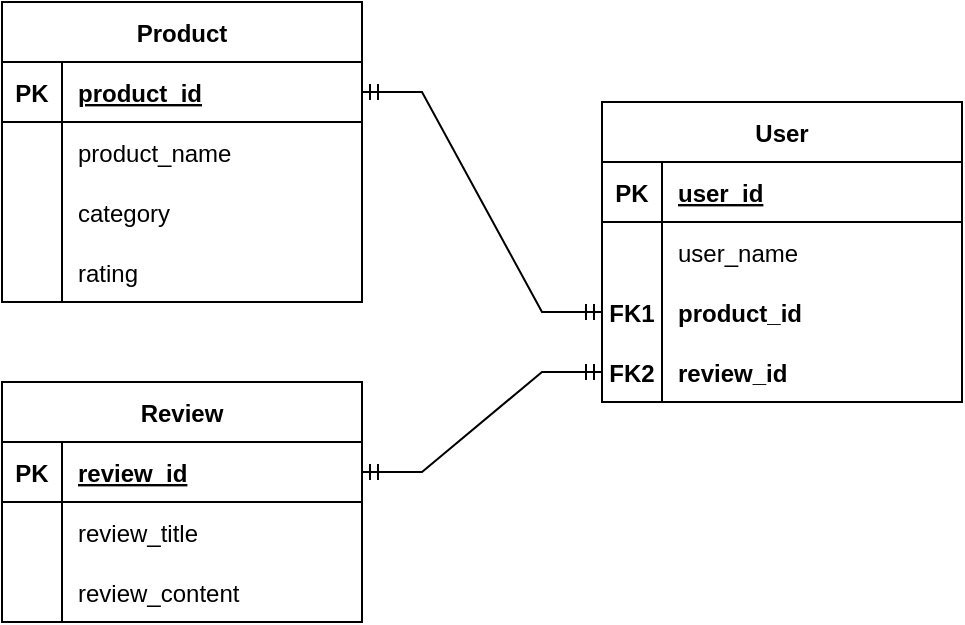 <mxfile version="20.8.13" type="device"><diagram name="Page-1" id="o_TaCHAUjR-t1vtI7QiZ"><mxGraphModel dx="1434" dy="777" grid="1" gridSize="10" guides="1" tooltips="1" connect="1" arrows="1" fold="1" page="1" pageScale="1" pageWidth="850" pageHeight="1100" math="0" shadow="0"><root><mxCell id="0"/><mxCell id="1" parent="0"/><mxCell id="rJeyGPDsGOXg-I_5WzbV-5" value="Product" style="shape=table;startSize=30;container=1;collapsible=1;childLayout=tableLayout;fixedRows=1;rowLines=0;fontStyle=1;align=center;resizeLast=1;" vertex="1" parent="1"><mxGeometry x="185" y="210" width="180" height="150" as="geometry"/></mxCell><mxCell id="rJeyGPDsGOXg-I_5WzbV-6" value="" style="shape=tableRow;horizontal=0;startSize=0;swimlaneHead=0;swimlaneBody=0;fillColor=none;collapsible=0;dropTarget=0;points=[[0,0.5],[1,0.5]];portConstraint=eastwest;top=0;left=0;right=0;bottom=1;" vertex="1" parent="rJeyGPDsGOXg-I_5WzbV-5"><mxGeometry y="30" width="180" height="30" as="geometry"/></mxCell><mxCell id="rJeyGPDsGOXg-I_5WzbV-7" value="PK" style="shape=partialRectangle;connectable=0;fillColor=none;top=0;left=0;bottom=0;right=0;fontStyle=1;overflow=hidden;" vertex="1" parent="rJeyGPDsGOXg-I_5WzbV-6"><mxGeometry width="30" height="30" as="geometry"><mxRectangle width="30" height="30" as="alternateBounds"/></mxGeometry></mxCell><mxCell id="rJeyGPDsGOXg-I_5WzbV-8" value="product_id" style="shape=partialRectangle;connectable=0;fillColor=none;top=0;left=0;bottom=0;right=0;align=left;spacingLeft=6;fontStyle=5;overflow=hidden;" vertex="1" parent="rJeyGPDsGOXg-I_5WzbV-6"><mxGeometry x="30" width="150" height="30" as="geometry"><mxRectangle width="150" height="30" as="alternateBounds"/></mxGeometry></mxCell><mxCell id="rJeyGPDsGOXg-I_5WzbV-9" value="" style="shape=tableRow;horizontal=0;startSize=0;swimlaneHead=0;swimlaneBody=0;fillColor=none;collapsible=0;dropTarget=0;points=[[0,0.5],[1,0.5]];portConstraint=eastwest;top=0;left=0;right=0;bottom=0;" vertex="1" parent="rJeyGPDsGOXg-I_5WzbV-5"><mxGeometry y="60" width="180" height="30" as="geometry"/></mxCell><mxCell id="rJeyGPDsGOXg-I_5WzbV-10" value="" style="shape=partialRectangle;connectable=0;fillColor=none;top=0;left=0;bottom=0;right=0;editable=1;overflow=hidden;" vertex="1" parent="rJeyGPDsGOXg-I_5WzbV-9"><mxGeometry width="30" height="30" as="geometry"><mxRectangle width="30" height="30" as="alternateBounds"/></mxGeometry></mxCell><mxCell id="rJeyGPDsGOXg-I_5WzbV-11" value="product_name" style="shape=partialRectangle;connectable=0;fillColor=none;top=0;left=0;bottom=0;right=0;align=left;spacingLeft=6;overflow=hidden;" vertex="1" parent="rJeyGPDsGOXg-I_5WzbV-9"><mxGeometry x="30" width="150" height="30" as="geometry"><mxRectangle width="150" height="30" as="alternateBounds"/></mxGeometry></mxCell><mxCell id="rJeyGPDsGOXg-I_5WzbV-12" value="" style="shape=tableRow;horizontal=0;startSize=0;swimlaneHead=0;swimlaneBody=0;fillColor=none;collapsible=0;dropTarget=0;points=[[0,0.5],[1,0.5]];portConstraint=eastwest;top=0;left=0;right=0;bottom=0;" vertex="1" parent="rJeyGPDsGOXg-I_5WzbV-5"><mxGeometry y="90" width="180" height="30" as="geometry"/></mxCell><mxCell id="rJeyGPDsGOXg-I_5WzbV-13" value="" style="shape=partialRectangle;connectable=0;fillColor=none;top=0;left=0;bottom=0;right=0;editable=1;overflow=hidden;" vertex="1" parent="rJeyGPDsGOXg-I_5WzbV-12"><mxGeometry width="30" height="30" as="geometry"><mxRectangle width="30" height="30" as="alternateBounds"/></mxGeometry></mxCell><mxCell id="rJeyGPDsGOXg-I_5WzbV-14" value="category" style="shape=partialRectangle;connectable=0;fillColor=none;top=0;left=0;bottom=0;right=0;align=left;spacingLeft=6;overflow=hidden;" vertex="1" parent="rJeyGPDsGOXg-I_5WzbV-12"><mxGeometry x="30" width="150" height="30" as="geometry"><mxRectangle width="150" height="30" as="alternateBounds"/></mxGeometry></mxCell><mxCell id="rJeyGPDsGOXg-I_5WzbV-15" value="" style="shape=tableRow;horizontal=0;startSize=0;swimlaneHead=0;swimlaneBody=0;fillColor=none;collapsible=0;dropTarget=0;points=[[0,0.5],[1,0.5]];portConstraint=eastwest;top=0;left=0;right=0;bottom=0;" vertex="1" parent="rJeyGPDsGOXg-I_5WzbV-5"><mxGeometry y="120" width="180" height="30" as="geometry"/></mxCell><mxCell id="rJeyGPDsGOXg-I_5WzbV-16" value="" style="shape=partialRectangle;connectable=0;fillColor=none;top=0;left=0;bottom=0;right=0;editable=1;overflow=hidden;" vertex="1" parent="rJeyGPDsGOXg-I_5WzbV-15"><mxGeometry width="30" height="30" as="geometry"><mxRectangle width="30" height="30" as="alternateBounds"/></mxGeometry></mxCell><mxCell id="rJeyGPDsGOXg-I_5WzbV-17" value="rating" style="shape=partialRectangle;connectable=0;fillColor=none;top=0;left=0;bottom=0;right=0;align=left;spacingLeft=6;overflow=hidden;" vertex="1" parent="rJeyGPDsGOXg-I_5WzbV-15"><mxGeometry x="30" width="150" height="30" as="geometry"><mxRectangle width="150" height="30" as="alternateBounds"/></mxGeometry></mxCell><mxCell id="rJeyGPDsGOXg-I_5WzbV-18" value="User" style="shape=table;startSize=30;container=1;collapsible=1;childLayout=tableLayout;fixedRows=1;rowLines=0;fontStyle=1;align=center;resizeLast=1;" vertex="1" parent="1"><mxGeometry x="485" y="260" width="180" height="150" as="geometry"/></mxCell><mxCell id="rJeyGPDsGOXg-I_5WzbV-19" value="" style="shape=tableRow;horizontal=0;startSize=0;swimlaneHead=0;swimlaneBody=0;fillColor=none;collapsible=0;dropTarget=0;points=[[0,0.5],[1,0.5]];portConstraint=eastwest;top=0;left=0;right=0;bottom=1;" vertex="1" parent="rJeyGPDsGOXg-I_5WzbV-18"><mxGeometry y="30" width="180" height="30" as="geometry"/></mxCell><mxCell id="rJeyGPDsGOXg-I_5WzbV-20" value="PK" style="shape=partialRectangle;connectable=0;fillColor=none;top=0;left=0;bottom=0;right=0;fontStyle=1;overflow=hidden;" vertex="1" parent="rJeyGPDsGOXg-I_5WzbV-19"><mxGeometry width="30" height="30" as="geometry"><mxRectangle width="30" height="30" as="alternateBounds"/></mxGeometry></mxCell><mxCell id="rJeyGPDsGOXg-I_5WzbV-21" value="user_id" style="shape=partialRectangle;connectable=0;fillColor=none;top=0;left=0;bottom=0;right=0;align=left;spacingLeft=6;fontStyle=5;overflow=hidden;" vertex="1" parent="rJeyGPDsGOXg-I_5WzbV-19"><mxGeometry x="30" width="150" height="30" as="geometry"><mxRectangle width="150" height="30" as="alternateBounds"/></mxGeometry></mxCell><mxCell id="rJeyGPDsGOXg-I_5WzbV-22" value="" style="shape=tableRow;horizontal=0;startSize=0;swimlaneHead=0;swimlaneBody=0;fillColor=none;collapsible=0;dropTarget=0;points=[[0,0.5],[1,0.5]];portConstraint=eastwest;top=0;left=0;right=0;bottom=0;" vertex="1" parent="rJeyGPDsGOXg-I_5WzbV-18"><mxGeometry y="60" width="180" height="30" as="geometry"/></mxCell><mxCell id="rJeyGPDsGOXg-I_5WzbV-23" value="" style="shape=partialRectangle;connectable=0;fillColor=none;top=0;left=0;bottom=0;right=0;editable=1;overflow=hidden;" vertex="1" parent="rJeyGPDsGOXg-I_5WzbV-22"><mxGeometry width="30" height="30" as="geometry"><mxRectangle width="30" height="30" as="alternateBounds"/></mxGeometry></mxCell><mxCell id="rJeyGPDsGOXg-I_5WzbV-24" value="user_name" style="shape=partialRectangle;connectable=0;fillColor=none;top=0;left=0;bottom=0;right=0;align=left;spacingLeft=6;overflow=hidden;" vertex="1" parent="rJeyGPDsGOXg-I_5WzbV-22"><mxGeometry x="30" width="150" height="30" as="geometry"><mxRectangle width="150" height="30" as="alternateBounds"/></mxGeometry></mxCell><mxCell id="rJeyGPDsGOXg-I_5WzbV-47" value="" style="shape=tableRow;horizontal=0;startSize=0;swimlaneHead=0;swimlaneBody=0;fillColor=none;collapsible=0;dropTarget=0;points=[[0,0.5],[1,0.5]];portConstraint=eastwest;top=0;left=0;right=0;bottom=0;" vertex="1" parent="rJeyGPDsGOXg-I_5WzbV-18"><mxGeometry y="90" width="180" height="30" as="geometry"/></mxCell><mxCell id="rJeyGPDsGOXg-I_5WzbV-48" value="FK1" style="shape=partialRectangle;connectable=0;fillColor=none;top=0;left=0;bottom=0;right=0;editable=1;overflow=hidden;fontStyle=1" vertex="1" parent="rJeyGPDsGOXg-I_5WzbV-47"><mxGeometry width="30" height="30" as="geometry"><mxRectangle width="30" height="30" as="alternateBounds"/></mxGeometry></mxCell><mxCell id="rJeyGPDsGOXg-I_5WzbV-49" value="product_id" style="shape=partialRectangle;connectable=0;fillColor=none;top=0;left=0;bottom=0;right=0;align=left;spacingLeft=6;overflow=hidden;fontStyle=1" vertex="1" parent="rJeyGPDsGOXg-I_5WzbV-47"><mxGeometry x="30" width="150" height="30" as="geometry"><mxRectangle width="150" height="30" as="alternateBounds"/></mxGeometry></mxCell><mxCell id="rJeyGPDsGOXg-I_5WzbV-50" value="" style="shape=tableRow;horizontal=0;startSize=0;swimlaneHead=0;swimlaneBody=0;fillColor=none;collapsible=0;dropTarget=0;points=[[0,0.5],[1,0.5]];portConstraint=eastwest;top=0;left=0;right=0;bottom=0;" vertex="1" parent="rJeyGPDsGOXg-I_5WzbV-18"><mxGeometry y="120" width="180" height="30" as="geometry"/></mxCell><mxCell id="rJeyGPDsGOXg-I_5WzbV-51" value="FK2" style="shape=partialRectangle;connectable=0;fillColor=none;top=0;left=0;bottom=0;right=0;editable=1;overflow=hidden;fontStyle=1" vertex="1" parent="rJeyGPDsGOXg-I_5WzbV-50"><mxGeometry width="30" height="30" as="geometry"><mxRectangle width="30" height="30" as="alternateBounds"/></mxGeometry></mxCell><mxCell id="rJeyGPDsGOXg-I_5WzbV-52" value="review_id" style="shape=partialRectangle;connectable=0;fillColor=none;top=0;left=0;bottom=0;right=0;align=left;spacingLeft=6;overflow=hidden;fontStyle=1" vertex="1" parent="rJeyGPDsGOXg-I_5WzbV-50"><mxGeometry x="30" width="150" height="30" as="geometry"><mxRectangle width="150" height="30" as="alternateBounds"/></mxGeometry></mxCell><mxCell id="rJeyGPDsGOXg-I_5WzbV-31" value="Review" style="shape=table;startSize=30;container=1;collapsible=1;childLayout=tableLayout;fixedRows=1;rowLines=0;fontStyle=1;align=center;resizeLast=1;" vertex="1" parent="1"><mxGeometry x="185" y="400" width="180" height="120" as="geometry"/></mxCell><mxCell id="rJeyGPDsGOXg-I_5WzbV-32" value="" style="shape=tableRow;horizontal=0;startSize=0;swimlaneHead=0;swimlaneBody=0;fillColor=none;collapsible=0;dropTarget=0;points=[[0,0.5],[1,0.5]];portConstraint=eastwest;top=0;left=0;right=0;bottom=1;" vertex="1" parent="rJeyGPDsGOXg-I_5WzbV-31"><mxGeometry y="30" width="180" height="30" as="geometry"/></mxCell><mxCell id="rJeyGPDsGOXg-I_5WzbV-33" value="PK" style="shape=partialRectangle;connectable=0;fillColor=none;top=0;left=0;bottom=0;right=0;fontStyle=1;overflow=hidden;" vertex="1" parent="rJeyGPDsGOXg-I_5WzbV-32"><mxGeometry width="30" height="30" as="geometry"><mxRectangle width="30" height="30" as="alternateBounds"/></mxGeometry></mxCell><mxCell id="rJeyGPDsGOXg-I_5WzbV-34" value="review_id" style="shape=partialRectangle;connectable=0;fillColor=none;top=0;left=0;bottom=0;right=0;align=left;spacingLeft=6;fontStyle=5;overflow=hidden;" vertex="1" parent="rJeyGPDsGOXg-I_5WzbV-32"><mxGeometry x="30" width="150" height="30" as="geometry"><mxRectangle width="150" height="30" as="alternateBounds"/></mxGeometry></mxCell><mxCell id="rJeyGPDsGOXg-I_5WzbV-35" value="" style="shape=tableRow;horizontal=0;startSize=0;swimlaneHead=0;swimlaneBody=0;fillColor=none;collapsible=0;dropTarget=0;points=[[0,0.5],[1,0.5]];portConstraint=eastwest;top=0;left=0;right=0;bottom=0;" vertex="1" parent="rJeyGPDsGOXg-I_5WzbV-31"><mxGeometry y="60" width="180" height="30" as="geometry"/></mxCell><mxCell id="rJeyGPDsGOXg-I_5WzbV-36" value="" style="shape=partialRectangle;connectable=0;fillColor=none;top=0;left=0;bottom=0;right=0;editable=1;overflow=hidden;" vertex="1" parent="rJeyGPDsGOXg-I_5WzbV-35"><mxGeometry width="30" height="30" as="geometry"><mxRectangle width="30" height="30" as="alternateBounds"/></mxGeometry></mxCell><mxCell id="rJeyGPDsGOXg-I_5WzbV-37" value="review_title" style="shape=partialRectangle;connectable=0;fillColor=none;top=0;left=0;bottom=0;right=0;align=left;spacingLeft=6;overflow=hidden;" vertex="1" parent="rJeyGPDsGOXg-I_5WzbV-35"><mxGeometry x="30" width="150" height="30" as="geometry"><mxRectangle width="150" height="30" as="alternateBounds"/></mxGeometry></mxCell><mxCell id="rJeyGPDsGOXg-I_5WzbV-38" value="" style="shape=tableRow;horizontal=0;startSize=0;swimlaneHead=0;swimlaneBody=0;fillColor=none;collapsible=0;dropTarget=0;points=[[0,0.5],[1,0.5]];portConstraint=eastwest;top=0;left=0;right=0;bottom=0;" vertex="1" parent="rJeyGPDsGOXg-I_5WzbV-31"><mxGeometry y="90" width="180" height="30" as="geometry"/></mxCell><mxCell id="rJeyGPDsGOXg-I_5WzbV-39" value="" style="shape=partialRectangle;connectable=0;fillColor=none;top=0;left=0;bottom=0;right=0;editable=1;overflow=hidden;" vertex="1" parent="rJeyGPDsGOXg-I_5WzbV-38"><mxGeometry width="30" height="30" as="geometry"><mxRectangle width="30" height="30" as="alternateBounds"/></mxGeometry></mxCell><mxCell id="rJeyGPDsGOXg-I_5WzbV-40" value="review_content" style="shape=partialRectangle;connectable=0;fillColor=none;top=0;left=0;bottom=0;right=0;align=left;spacingLeft=6;overflow=hidden;" vertex="1" parent="rJeyGPDsGOXg-I_5WzbV-38"><mxGeometry x="30" width="150" height="30" as="geometry"><mxRectangle width="150" height="30" as="alternateBounds"/></mxGeometry></mxCell><mxCell id="rJeyGPDsGOXg-I_5WzbV-54" value="" style="edgeStyle=entityRelationEdgeStyle;fontSize=12;html=1;endArrow=ERmandOne;startArrow=ERmandOne;rounded=0;exitX=1;exitY=0.5;exitDx=0;exitDy=0;entryX=0;entryY=0.5;entryDx=0;entryDy=0;" edge="1" parent="1" source="rJeyGPDsGOXg-I_5WzbV-6" target="rJeyGPDsGOXg-I_5WzbV-47"><mxGeometry width="100" height="100" relative="1" as="geometry"><mxPoint x="425" y="420" as="sourcePoint"/><mxPoint x="525" y="320" as="targetPoint"/></mxGeometry></mxCell><mxCell id="rJeyGPDsGOXg-I_5WzbV-57" value="" style="edgeStyle=entityRelationEdgeStyle;fontSize=12;html=1;endArrow=ERmandOne;startArrow=ERmandOne;rounded=0;entryX=0;entryY=0.5;entryDx=0;entryDy=0;exitX=1;exitY=0.5;exitDx=0;exitDy=0;" edge="1" parent="1" source="rJeyGPDsGOXg-I_5WzbV-32" target="rJeyGPDsGOXg-I_5WzbV-50"><mxGeometry width="100" height="100" relative="1" as="geometry"><mxPoint x="425" y="420" as="sourcePoint"/><mxPoint x="525" y="320" as="targetPoint"/></mxGeometry></mxCell></root></mxGraphModel></diagram></mxfile>
